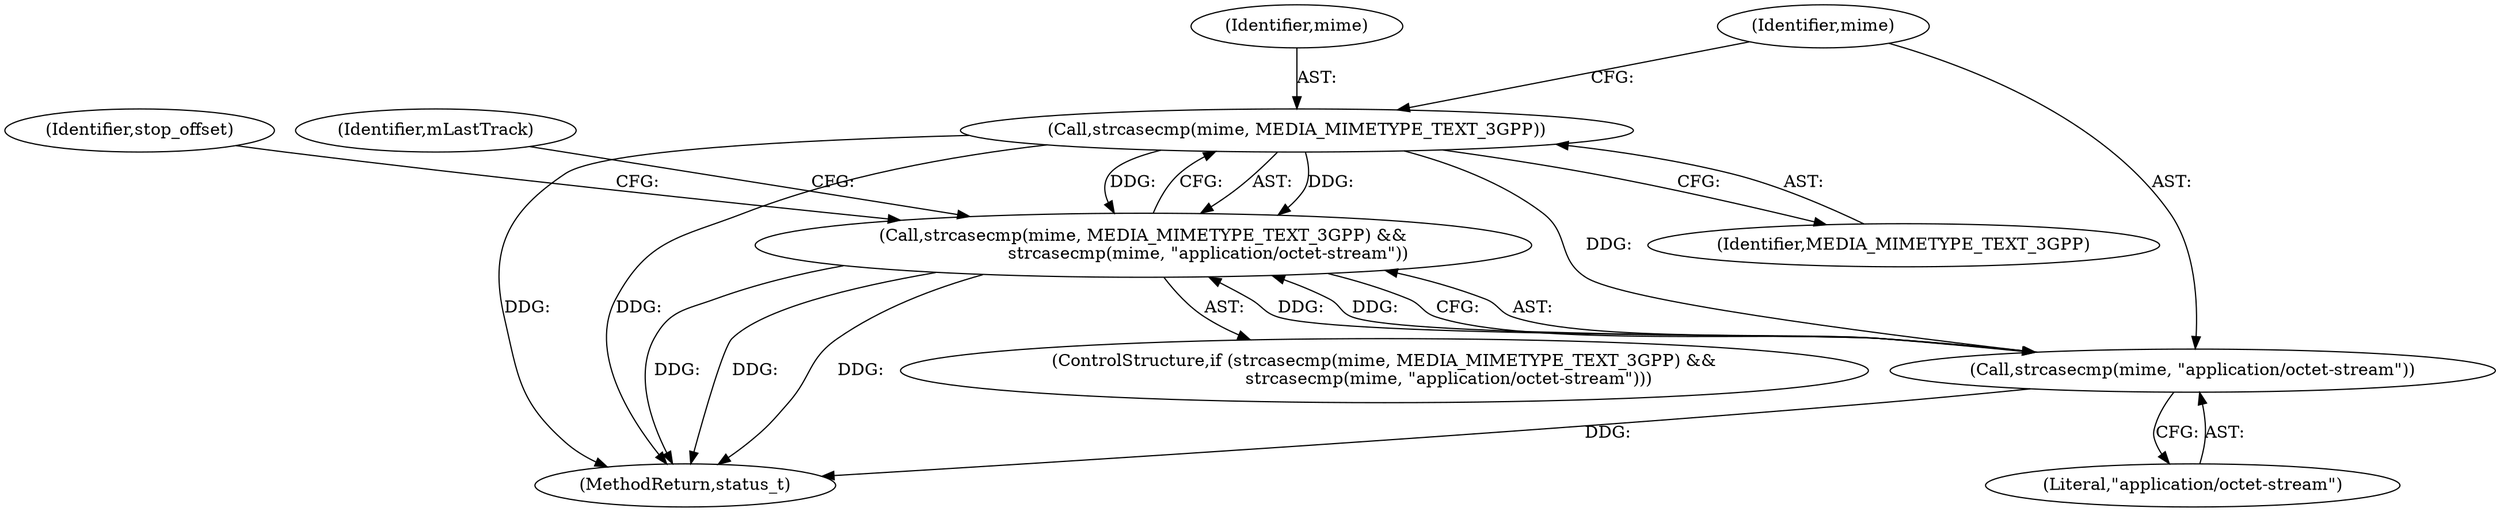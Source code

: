 digraph "0_Android_6fe85f7e15203e48df2cc3e8e1c4bc6ad49dc968@pointer" {
"1001425" [label="(Call,strcasecmp(mime, MEDIA_MIMETYPE_TEXT_3GPP))"];
"1001424" [label="(Call,strcasecmp(mime, MEDIA_MIMETYPE_TEXT_3GPP) &&\n                        strcasecmp(mime, \"application/octet-stream\"))"];
"1001428" [label="(Call,strcasecmp(mime, \"application/octet-stream\"))"];
"1001425" [label="(Call,strcasecmp(mime, MEDIA_MIMETYPE_TEXT_3GPP))"];
"1001424" [label="(Call,strcasecmp(mime, MEDIA_MIMETYPE_TEXT_3GPP) &&\n                        strcasecmp(mime, \"application/octet-stream\"))"];
"1001427" [label="(Identifier,MEDIA_MIMETYPE_TEXT_3GPP)"];
"1001428" [label="(Call,strcasecmp(mime, \"application/octet-stream\"))"];
"1001423" [label="(ControlStructure,if (strcasecmp(mime, MEDIA_MIMETYPE_TEXT_3GPP) &&\n                        strcasecmp(mime, \"application/octet-stream\")))"];
"1001444" [label="(Identifier,stop_offset)"];
"1001426" [label="(Identifier,mime)"];
"1001430" [label="(Literal,\"application/octet-stream\")"];
"1001434" [label="(Identifier,mLastTrack)"];
"1002931" [label="(MethodReturn,status_t)"];
"1001429" [label="(Identifier,mime)"];
"1001425" -> "1001424"  [label="AST: "];
"1001425" -> "1001427"  [label="CFG: "];
"1001426" -> "1001425"  [label="AST: "];
"1001427" -> "1001425"  [label="AST: "];
"1001429" -> "1001425"  [label="CFG: "];
"1001424" -> "1001425"  [label="CFG: "];
"1001425" -> "1002931"  [label="DDG: "];
"1001425" -> "1002931"  [label="DDG: "];
"1001425" -> "1001424"  [label="DDG: "];
"1001425" -> "1001424"  [label="DDG: "];
"1001425" -> "1001428"  [label="DDG: "];
"1001424" -> "1001423"  [label="AST: "];
"1001424" -> "1001428"  [label="CFG: "];
"1001428" -> "1001424"  [label="AST: "];
"1001434" -> "1001424"  [label="CFG: "];
"1001444" -> "1001424"  [label="CFG: "];
"1001424" -> "1002931"  [label="DDG: "];
"1001424" -> "1002931"  [label="DDG: "];
"1001424" -> "1002931"  [label="DDG: "];
"1001428" -> "1001424"  [label="DDG: "];
"1001428" -> "1001424"  [label="DDG: "];
"1001428" -> "1001430"  [label="CFG: "];
"1001429" -> "1001428"  [label="AST: "];
"1001430" -> "1001428"  [label="AST: "];
"1001428" -> "1002931"  [label="DDG: "];
}
